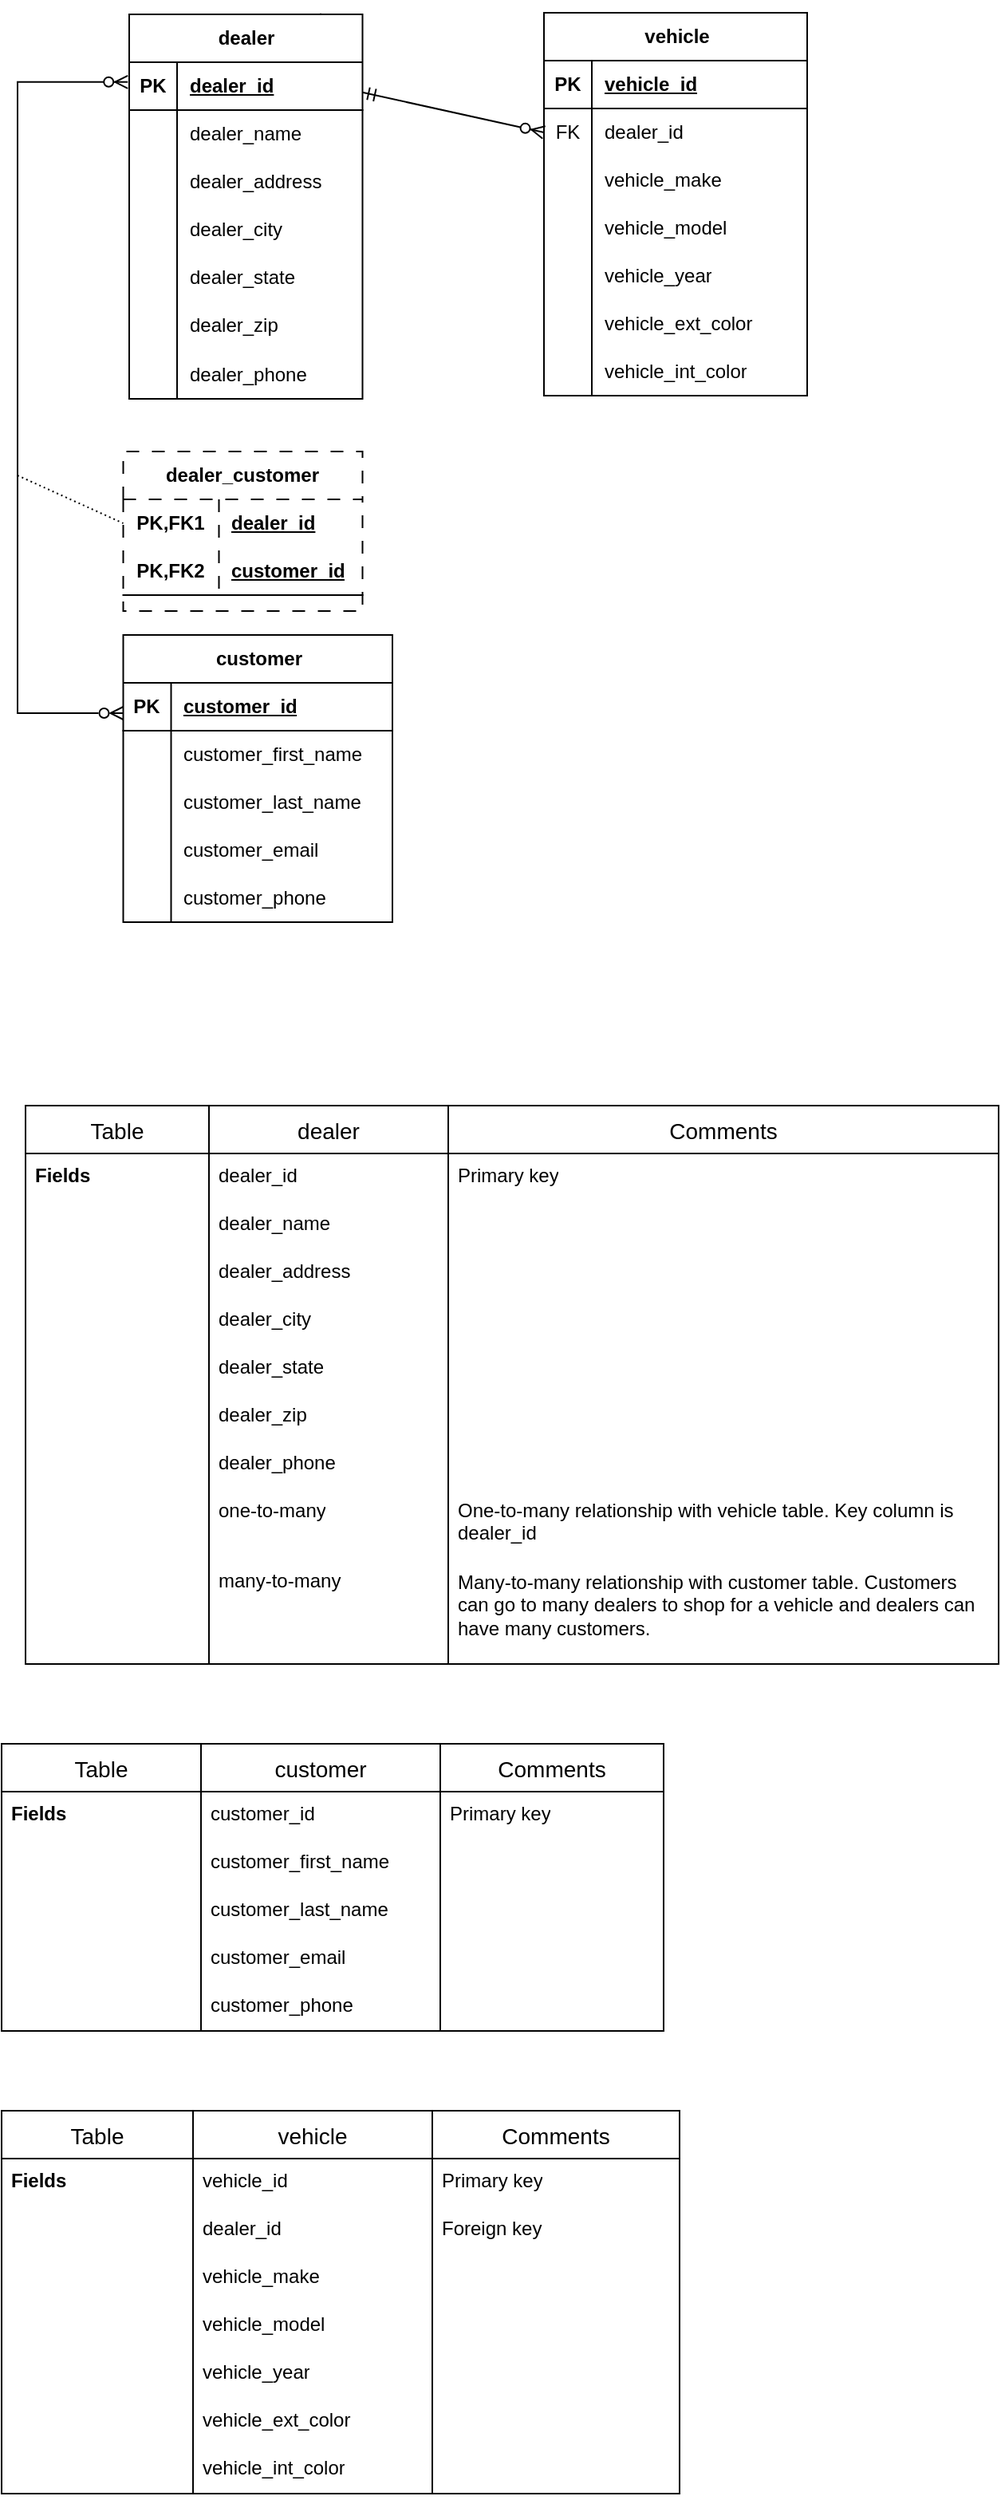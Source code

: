 <mxfile version="27.0.2">
  <diagram name="Page-1" id="Sgz3Cvs7-yU0taj-ncBx">
    <mxGraphModel dx="838" dy="532" grid="1" gridSize="5" guides="1" tooltips="1" connect="1" arrows="1" fold="1" page="1" pageScale="1" pageWidth="850" pageHeight="1100" math="0" shadow="0">
      <root>
        <mxCell id="0" />
        <mxCell id="1" parent="0" />
        <mxCell id="O2iv1esQajgIjvZ9qsPC-4" style="edgeStyle=orthogonalEdgeStyle;rounded=0;orthogonalLoop=1;jettySize=auto;html=1;exitX=0.75;exitY=0;exitDx=0;exitDy=0;" parent="1" source="a1KW9QW43is0FXHoZ_OC-1" edge="1">
          <mxGeometry relative="1" as="geometry">
            <mxPoint x="295" y="30" as="targetPoint" />
          </mxGeometry>
        </mxCell>
        <mxCell id="a1KW9QW43is0FXHoZ_OC-1" value="dealer" style="shape=table;startSize=30;container=1;collapsible=1;childLayout=tableLayout;fixedRows=1;rowLines=0;fontStyle=1;align=center;resizeLast=1;html=1;" parent="1" vertex="1">
          <mxGeometry x="175" y="31" width="146.25" height="241" as="geometry" />
        </mxCell>
        <mxCell id="a1KW9QW43is0FXHoZ_OC-2" value="" style="shape=tableRow;horizontal=0;startSize=0;swimlaneHead=0;swimlaneBody=0;fillColor=none;collapsible=0;dropTarget=0;points=[[0,0.5],[1,0.5]];portConstraint=eastwest;top=0;left=0;right=0;bottom=1;" parent="a1KW9QW43is0FXHoZ_OC-1" vertex="1">
          <mxGeometry y="30" width="146.25" height="30" as="geometry" />
        </mxCell>
        <mxCell id="a1KW9QW43is0FXHoZ_OC-3" value="PK" style="shape=partialRectangle;connectable=0;fillColor=none;top=0;left=0;bottom=0;right=0;fontStyle=1;overflow=hidden;whiteSpace=wrap;html=1;" parent="a1KW9QW43is0FXHoZ_OC-2" vertex="1">
          <mxGeometry width="30" height="30" as="geometry">
            <mxRectangle width="30" height="30" as="alternateBounds" />
          </mxGeometry>
        </mxCell>
        <mxCell id="a1KW9QW43is0FXHoZ_OC-4" value="dealer_id" style="shape=partialRectangle;connectable=0;fillColor=none;top=0;left=0;bottom=0;right=0;align=left;spacingLeft=6;fontStyle=5;overflow=hidden;whiteSpace=wrap;html=1;" parent="a1KW9QW43is0FXHoZ_OC-2" vertex="1">
          <mxGeometry x="30" width="116.25" height="30" as="geometry">
            <mxRectangle width="116.25" height="30" as="alternateBounds" />
          </mxGeometry>
        </mxCell>
        <mxCell id="a1KW9QW43is0FXHoZ_OC-5" value="" style="shape=tableRow;horizontal=0;startSize=0;swimlaneHead=0;swimlaneBody=0;fillColor=none;collapsible=0;dropTarget=0;points=[[0,0.5],[1,0.5]];portConstraint=eastwest;top=0;left=0;right=0;bottom=0;" parent="a1KW9QW43is0FXHoZ_OC-1" vertex="1">
          <mxGeometry y="60" width="146.25" height="30" as="geometry" />
        </mxCell>
        <mxCell id="a1KW9QW43is0FXHoZ_OC-6" value="" style="shape=partialRectangle;connectable=0;fillColor=none;top=0;left=0;bottom=0;right=0;editable=1;overflow=hidden;whiteSpace=wrap;html=1;" parent="a1KW9QW43is0FXHoZ_OC-5" vertex="1">
          <mxGeometry width="30" height="30" as="geometry">
            <mxRectangle width="30" height="30" as="alternateBounds" />
          </mxGeometry>
        </mxCell>
        <mxCell id="a1KW9QW43is0FXHoZ_OC-7" value="dealer_name" style="shape=partialRectangle;connectable=0;fillColor=none;top=0;left=0;bottom=0;right=0;align=left;spacingLeft=6;overflow=hidden;whiteSpace=wrap;html=1;" parent="a1KW9QW43is0FXHoZ_OC-5" vertex="1">
          <mxGeometry x="30" width="116.25" height="30" as="geometry">
            <mxRectangle width="116.25" height="30" as="alternateBounds" />
          </mxGeometry>
        </mxCell>
        <mxCell id="a1KW9QW43is0FXHoZ_OC-8" value="" style="shape=tableRow;horizontal=0;startSize=0;swimlaneHead=0;swimlaneBody=0;fillColor=none;collapsible=0;dropTarget=0;points=[[0,0.5],[1,0.5]];portConstraint=eastwest;top=0;left=0;right=0;bottom=0;" parent="a1KW9QW43is0FXHoZ_OC-1" vertex="1">
          <mxGeometry y="90" width="146.25" height="30" as="geometry" />
        </mxCell>
        <mxCell id="a1KW9QW43is0FXHoZ_OC-9" value="" style="shape=partialRectangle;connectable=0;fillColor=none;top=0;left=0;bottom=0;right=0;editable=1;overflow=hidden;whiteSpace=wrap;html=1;" parent="a1KW9QW43is0FXHoZ_OC-8" vertex="1">
          <mxGeometry width="30" height="30" as="geometry">
            <mxRectangle width="30" height="30" as="alternateBounds" />
          </mxGeometry>
        </mxCell>
        <mxCell id="a1KW9QW43is0FXHoZ_OC-10" value="dealer_address" style="shape=partialRectangle;connectable=0;fillColor=none;top=0;left=0;bottom=0;right=0;align=left;spacingLeft=6;overflow=hidden;whiteSpace=wrap;html=1;" parent="a1KW9QW43is0FXHoZ_OC-8" vertex="1">
          <mxGeometry x="30" width="116.25" height="30" as="geometry">
            <mxRectangle width="116.25" height="30" as="alternateBounds" />
          </mxGeometry>
        </mxCell>
        <mxCell id="a1KW9QW43is0FXHoZ_OC-11" value="" style="shape=tableRow;horizontal=0;startSize=0;swimlaneHead=0;swimlaneBody=0;fillColor=none;collapsible=0;dropTarget=0;points=[[0,0.5],[1,0.5]];portConstraint=eastwest;top=0;left=0;right=0;bottom=0;" parent="a1KW9QW43is0FXHoZ_OC-1" vertex="1">
          <mxGeometry y="120" width="146.25" height="30" as="geometry" />
        </mxCell>
        <mxCell id="a1KW9QW43is0FXHoZ_OC-12" value="" style="shape=partialRectangle;connectable=0;fillColor=none;top=0;left=0;bottom=0;right=0;editable=1;overflow=hidden;whiteSpace=wrap;html=1;" parent="a1KW9QW43is0FXHoZ_OC-11" vertex="1">
          <mxGeometry width="30" height="30" as="geometry">
            <mxRectangle width="30" height="30" as="alternateBounds" />
          </mxGeometry>
        </mxCell>
        <mxCell id="a1KW9QW43is0FXHoZ_OC-13" value="dealer_city" style="shape=partialRectangle;connectable=0;fillColor=none;top=0;left=0;bottom=0;right=0;align=left;spacingLeft=6;overflow=hidden;whiteSpace=wrap;html=1;" parent="a1KW9QW43is0FXHoZ_OC-11" vertex="1">
          <mxGeometry x="30" width="116.25" height="30" as="geometry">
            <mxRectangle width="116.25" height="30" as="alternateBounds" />
          </mxGeometry>
        </mxCell>
        <mxCell id="a1KW9QW43is0FXHoZ_OC-14" style="shape=tableRow;horizontal=0;startSize=0;swimlaneHead=0;swimlaneBody=0;fillColor=none;collapsible=0;dropTarget=0;points=[[0,0.5],[1,0.5]];portConstraint=eastwest;top=0;left=0;right=0;bottom=0;" parent="a1KW9QW43is0FXHoZ_OC-1" vertex="1">
          <mxGeometry y="150" width="146.25" height="30" as="geometry" />
        </mxCell>
        <mxCell id="a1KW9QW43is0FXHoZ_OC-15" style="shape=partialRectangle;connectable=0;fillColor=none;top=0;left=0;bottom=0;right=0;editable=1;overflow=hidden;whiteSpace=wrap;html=1;" parent="a1KW9QW43is0FXHoZ_OC-14" vertex="1">
          <mxGeometry width="30" height="30" as="geometry">
            <mxRectangle width="30" height="30" as="alternateBounds" />
          </mxGeometry>
        </mxCell>
        <mxCell id="a1KW9QW43is0FXHoZ_OC-16" value="dealer_state" style="shape=partialRectangle;connectable=0;fillColor=none;top=0;left=0;bottom=0;right=0;align=left;spacingLeft=6;overflow=hidden;whiteSpace=wrap;html=1;" parent="a1KW9QW43is0FXHoZ_OC-14" vertex="1">
          <mxGeometry x="30" width="116.25" height="30" as="geometry">
            <mxRectangle width="116.25" height="30" as="alternateBounds" />
          </mxGeometry>
        </mxCell>
        <mxCell id="a1KW9QW43is0FXHoZ_OC-20" style="shape=tableRow;horizontal=0;startSize=0;swimlaneHead=0;swimlaneBody=0;fillColor=none;collapsible=0;dropTarget=0;points=[[0,0.5],[1,0.5]];portConstraint=eastwest;top=0;left=0;right=0;bottom=0;" parent="a1KW9QW43is0FXHoZ_OC-1" vertex="1">
          <mxGeometry y="180" width="146.25" height="30" as="geometry" />
        </mxCell>
        <mxCell id="a1KW9QW43is0FXHoZ_OC-21" style="shape=partialRectangle;connectable=0;fillColor=none;top=0;left=0;bottom=0;right=0;editable=1;overflow=hidden;whiteSpace=wrap;html=1;" parent="a1KW9QW43is0FXHoZ_OC-20" vertex="1">
          <mxGeometry width="30" height="30" as="geometry">
            <mxRectangle width="30" height="30" as="alternateBounds" />
          </mxGeometry>
        </mxCell>
        <mxCell id="a1KW9QW43is0FXHoZ_OC-22" value="dealer_zip" style="shape=partialRectangle;connectable=0;fillColor=none;top=0;left=0;bottom=0;right=0;align=left;spacingLeft=6;overflow=hidden;whiteSpace=wrap;html=1;" parent="a1KW9QW43is0FXHoZ_OC-20" vertex="1">
          <mxGeometry x="30" width="116.25" height="30" as="geometry">
            <mxRectangle width="116.25" height="30" as="alternateBounds" />
          </mxGeometry>
        </mxCell>
        <mxCell id="a1KW9QW43is0FXHoZ_OC-17" style="shape=tableRow;horizontal=0;startSize=0;swimlaneHead=0;swimlaneBody=0;fillColor=none;collapsible=0;dropTarget=0;points=[[0,0.5],[1,0.5]];portConstraint=eastwest;top=0;left=0;right=0;bottom=0;" parent="a1KW9QW43is0FXHoZ_OC-1" vertex="1">
          <mxGeometry y="210" width="146.25" height="31" as="geometry" />
        </mxCell>
        <mxCell id="a1KW9QW43is0FXHoZ_OC-18" style="shape=partialRectangle;connectable=0;fillColor=none;top=0;left=0;bottom=0;right=0;editable=1;overflow=hidden;whiteSpace=wrap;html=1;" parent="a1KW9QW43is0FXHoZ_OC-17" vertex="1">
          <mxGeometry width="30" height="31" as="geometry">
            <mxRectangle width="30" height="31" as="alternateBounds" />
          </mxGeometry>
        </mxCell>
        <mxCell id="a1KW9QW43is0FXHoZ_OC-19" value="dealer_phone" style="shape=partialRectangle;connectable=0;fillColor=none;top=0;left=0;bottom=0;right=0;align=left;spacingLeft=6;overflow=hidden;whiteSpace=wrap;html=1;" parent="a1KW9QW43is0FXHoZ_OC-17" vertex="1">
          <mxGeometry x="30" width="116.25" height="31" as="geometry">
            <mxRectangle width="116.25" height="31" as="alternateBounds" />
          </mxGeometry>
        </mxCell>
        <mxCell id="a1KW9QW43is0FXHoZ_OC-23" value="vehicle" style="shape=table;startSize=30;container=1;collapsible=1;childLayout=tableLayout;fixedRows=1;rowLines=0;fontStyle=1;align=center;resizeLast=1;html=1;" parent="1" vertex="1">
          <mxGeometry x="435" y="30" width="165" height="240" as="geometry" />
        </mxCell>
        <mxCell id="a1KW9QW43is0FXHoZ_OC-24" value="" style="shape=tableRow;horizontal=0;startSize=0;swimlaneHead=0;swimlaneBody=0;fillColor=none;collapsible=0;dropTarget=0;points=[[0,0.5],[1,0.5]];portConstraint=eastwest;top=0;left=0;right=0;bottom=1;" parent="a1KW9QW43is0FXHoZ_OC-23" vertex="1">
          <mxGeometry y="30" width="165" height="30" as="geometry" />
        </mxCell>
        <mxCell id="a1KW9QW43is0FXHoZ_OC-25" value="PK" style="shape=partialRectangle;connectable=0;fillColor=none;top=0;left=0;bottom=0;right=0;fontStyle=1;overflow=hidden;whiteSpace=wrap;html=1;" parent="a1KW9QW43is0FXHoZ_OC-24" vertex="1">
          <mxGeometry width="30" height="30" as="geometry">
            <mxRectangle width="30" height="30" as="alternateBounds" />
          </mxGeometry>
        </mxCell>
        <mxCell id="a1KW9QW43is0FXHoZ_OC-26" value="vehicle_id" style="shape=partialRectangle;connectable=0;fillColor=none;top=0;left=0;bottom=0;right=0;align=left;spacingLeft=6;fontStyle=5;overflow=hidden;whiteSpace=wrap;html=1;" parent="a1KW9QW43is0FXHoZ_OC-24" vertex="1">
          <mxGeometry x="30" width="135" height="30" as="geometry">
            <mxRectangle width="135" height="30" as="alternateBounds" />
          </mxGeometry>
        </mxCell>
        <mxCell id="a1KW9QW43is0FXHoZ_OC-27" value="" style="shape=tableRow;horizontal=0;startSize=0;swimlaneHead=0;swimlaneBody=0;fillColor=none;collapsible=0;dropTarget=0;points=[[0,0.5],[1,0.5]];portConstraint=eastwest;top=0;left=0;right=0;bottom=0;" parent="a1KW9QW43is0FXHoZ_OC-23" vertex="1">
          <mxGeometry y="60" width="165" height="30" as="geometry" />
        </mxCell>
        <mxCell id="a1KW9QW43is0FXHoZ_OC-28" value="FK" style="shape=partialRectangle;connectable=0;fillColor=none;top=0;left=0;bottom=0;right=0;editable=1;overflow=hidden;whiteSpace=wrap;html=1;" parent="a1KW9QW43is0FXHoZ_OC-27" vertex="1">
          <mxGeometry width="30" height="30" as="geometry">
            <mxRectangle width="30" height="30" as="alternateBounds" />
          </mxGeometry>
        </mxCell>
        <mxCell id="a1KW9QW43is0FXHoZ_OC-29" value="dealer_id" style="shape=partialRectangle;connectable=0;fillColor=none;top=0;left=0;bottom=0;right=0;align=left;spacingLeft=6;overflow=hidden;whiteSpace=wrap;html=1;" parent="a1KW9QW43is0FXHoZ_OC-27" vertex="1">
          <mxGeometry x="30" width="135" height="30" as="geometry">
            <mxRectangle width="135" height="30" as="alternateBounds" />
          </mxGeometry>
        </mxCell>
        <mxCell id="a1KW9QW43is0FXHoZ_OC-30" value="" style="shape=tableRow;horizontal=0;startSize=0;swimlaneHead=0;swimlaneBody=0;fillColor=none;collapsible=0;dropTarget=0;points=[[0,0.5],[1,0.5]];portConstraint=eastwest;top=0;left=0;right=0;bottom=0;" parent="a1KW9QW43is0FXHoZ_OC-23" vertex="1">
          <mxGeometry y="90" width="165" height="30" as="geometry" />
        </mxCell>
        <mxCell id="a1KW9QW43is0FXHoZ_OC-31" value="" style="shape=partialRectangle;connectable=0;fillColor=none;top=0;left=0;bottom=0;right=0;editable=1;overflow=hidden;whiteSpace=wrap;html=1;" parent="a1KW9QW43is0FXHoZ_OC-30" vertex="1">
          <mxGeometry width="30" height="30" as="geometry">
            <mxRectangle width="30" height="30" as="alternateBounds" />
          </mxGeometry>
        </mxCell>
        <mxCell id="a1KW9QW43is0FXHoZ_OC-32" value="vehicle_make" style="shape=partialRectangle;connectable=0;fillColor=none;top=0;left=0;bottom=0;right=0;align=left;spacingLeft=6;overflow=hidden;whiteSpace=wrap;html=1;" parent="a1KW9QW43is0FXHoZ_OC-30" vertex="1">
          <mxGeometry x="30" width="135" height="30" as="geometry">
            <mxRectangle width="135" height="30" as="alternateBounds" />
          </mxGeometry>
        </mxCell>
        <mxCell id="a1KW9QW43is0FXHoZ_OC-39" style="shape=tableRow;horizontal=0;startSize=0;swimlaneHead=0;swimlaneBody=0;fillColor=none;collapsible=0;dropTarget=0;points=[[0,0.5],[1,0.5]];portConstraint=eastwest;top=0;left=0;right=0;bottom=0;" parent="a1KW9QW43is0FXHoZ_OC-23" vertex="1">
          <mxGeometry y="120" width="165" height="30" as="geometry" />
        </mxCell>
        <mxCell id="a1KW9QW43is0FXHoZ_OC-40" style="shape=partialRectangle;connectable=0;fillColor=none;top=0;left=0;bottom=0;right=0;editable=1;overflow=hidden;whiteSpace=wrap;html=1;" parent="a1KW9QW43is0FXHoZ_OC-39" vertex="1">
          <mxGeometry width="30" height="30" as="geometry">
            <mxRectangle width="30" height="30" as="alternateBounds" />
          </mxGeometry>
        </mxCell>
        <mxCell id="a1KW9QW43is0FXHoZ_OC-41" value="vehicle_model" style="shape=partialRectangle;connectable=0;fillColor=none;top=0;left=0;bottom=0;right=0;align=left;spacingLeft=6;overflow=hidden;whiteSpace=wrap;html=1;" parent="a1KW9QW43is0FXHoZ_OC-39" vertex="1">
          <mxGeometry x="30" width="135" height="30" as="geometry">
            <mxRectangle width="135" height="30" as="alternateBounds" />
          </mxGeometry>
        </mxCell>
        <mxCell id="a1KW9QW43is0FXHoZ_OC-36" style="shape=tableRow;horizontal=0;startSize=0;swimlaneHead=0;swimlaneBody=0;fillColor=none;collapsible=0;dropTarget=0;points=[[0,0.5],[1,0.5]];portConstraint=eastwest;top=0;left=0;right=0;bottom=0;" parent="a1KW9QW43is0FXHoZ_OC-23" vertex="1">
          <mxGeometry y="150" width="165" height="30" as="geometry" />
        </mxCell>
        <mxCell id="a1KW9QW43is0FXHoZ_OC-37" style="shape=partialRectangle;connectable=0;fillColor=none;top=0;left=0;bottom=0;right=0;editable=1;overflow=hidden;whiteSpace=wrap;html=1;" parent="a1KW9QW43is0FXHoZ_OC-36" vertex="1">
          <mxGeometry width="30" height="30" as="geometry">
            <mxRectangle width="30" height="30" as="alternateBounds" />
          </mxGeometry>
        </mxCell>
        <mxCell id="a1KW9QW43is0FXHoZ_OC-38" value="vehicle_year" style="shape=partialRectangle;connectable=0;fillColor=none;top=0;left=0;bottom=0;right=0;align=left;spacingLeft=6;overflow=hidden;whiteSpace=wrap;html=1;" parent="a1KW9QW43is0FXHoZ_OC-36" vertex="1">
          <mxGeometry x="30" width="135" height="30" as="geometry">
            <mxRectangle width="135" height="30" as="alternateBounds" />
          </mxGeometry>
        </mxCell>
        <mxCell id="a1KW9QW43is0FXHoZ_OC-42" style="shape=tableRow;horizontal=0;startSize=0;swimlaneHead=0;swimlaneBody=0;fillColor=none;collapsible=0;dropTarget=0;points=[[0,0.5],[1,0.5]];portConstraint=eastwest;top=0;left=0;right=0;bottom=0;" parent="a1KW9QW43is0FXHoZ_OC-23" vertex="1">
          <mxGeometry y="180" width="165" height="30" as="geometry" />
        </mxCell>
        <mxCell id="a1KW9QW43is0FXHoZ_OC-43" style="shape=partialRectangle;connectable=0;fillColor=none;top=0;left=0;bottom=0;right=0;editable=1;overflow=hidden;whiteSpace=wrap;html=1;" parent="a1KW9QW43is0FXHoZ_OC-42" vertex="1">
          <mxGeometry width="30" height="30" as="geometry">
            <mxRectangle width="30" height="30" as="alternateBounds" />
          </mxGeometry>
        </mxCell>
        <mxCell id="a1KW9QW43is0FXHoZ_OC-44" value="vehicle_ext_color" style="shape=partialRectangle;connectable=0;fillColor=none;top=0;left=0;bottom=0;right=0;align=left;spacingLeft=6;overflow=hidden;whiteSpace=wrap;html=1;" parent="a1KW9QW43is0FXHoZ_OC-42" vertex="1">
          <mxGeometry x="30" width="135" height="30" as="geometry">
            <mxRectangle width="135" height="30" as="alternateBounds" />
          </mxGeometry>
        </mxCell>
        <mxCell id="0Epe-J-JOmdPWYEjxRjc-1" style="shape=tableRow;horizontal=0;startSize=0;swimlaneHead=0;swimlaneBody=0;fillColor=none;collapsible=0;dropTarget=0;points=[[0,0.5],[1,0.5]];portConstraint=eastwest;top=0;left=0;right=0;bottom=0;" parent="a1KW9QW43is0FXHoZ_OC-23" vertex="1">
          <mxGeometry y="210" width="165" height="30" as="geometry" />
        </mxCell>
        <mxCell id="0Epe-J-JOmdPWYEjxRjc-2" style="shape=partialRectangle;connectable=0;fillColor=none;top=0;left=0;bottom=0;right=0;editable=1;overflow=hidden;whiteSpace=wrap;html=1;" parent="0Epe-J-JOmdPWYEjxRjc-1" vertex="1">
          <mxGeometry width="30" height="30" as="geometry">
            <mxRectangle width="30" height="30" as="alternateBounds" />
          </mxGeometry>
        </mxCell>
        <mxCell id="0Epe-J-JOmdPWYEjxRjc-3" value="vehicle_int_color" style="shape=partialRectangle;connectable=0;fillColor=none;top=0;left=0;bottom=0;right=0;align=left;spacingLeft=6;overflow=hidden;whiteSpace=wrap;html=1;" parent="0Epe-J-JOmdPWYEjxRjc-1" vertex="1">
          <mxGeometry x="30" width="135" height="30" as="geometry">
            <mxRectangle width="135" height="30" as="alternateBounds" />
          </mxGeometry>
        </mxCell>
        <mxCell id="a1KW9QW43is0FXHoZ_OC-62" value="customer" style="shape=table;startSize=30;container=1;collapsible=1;childLayout=tableLayout;fixedRows=1;rowLines=0;fontStyle=1;align=center;resizeLast=1;html=1;" parent="1" vertex="1">
          <mxGeometry x="171.25" y="420" width="168.75" height="180" as="geometry" />
        </mxCell>
        <mxCell id="a1KW9QW43is0FXHoZ_OC-63" value="" style="shape=tableRow;horizontal=0;startSize=0;swimlaneHead=0;swimlaneBody=0;fillColor=none;collapsible=0;dropTarget=0;points=[[0,0.5],[1,0.5]];portConstraint=eastwest;top=0;left=0;right=0;bottom=1;" parent="a1KW9QW43is0FXHoZ_OC-62" vertex="1">
          <mxGeometry y="30" width="168.75" height="30" as="geometry" />
        </mxCell>
        <mxCell id="a1KW9QW43is0FXHoZ_OC-64" value="PK" style="shape=partialRectangle;connectable=0;fillColor=none;top=0;left=0;bottom=0;right=0;fontStyle=1;overflow=hidden;whiteSpace=wrap;html=1;" parent="a1KW9QW43is0FXHoZ_OC-63" vertex="1">
          <mxGeometry width="30" height="30" as="geometry">
            <mxRectangle width="30" height="30" as="alternateBounds" />
          </mxGeometry>
        </mxCell>
        <mxCell id="a1KW9QW43is0FXHoZ_OC-65" value="customer_id" style="shape=partialRectangle;connectable=0;fillColor=none;top=0;left=0;bottom=0;right=0;align=left;spacingLeft=6;fontStyle=5;overflow=hidden;whiteSpace=wrap;html=1;" parent="a1KW9QW43is0FXHoZ_OC-63" vertex="1">
          <mxGeometry x="30" width="138.75" height="30" as="geometry">
            <mxRectangle width="138.75" height="30" as="alternateBounds" />
          </mxGeometry>
        </mxCell>
        <mxCell id="a1KW9QW43is0FXHoZ_OC-66" value="" style="shape=tableRow;horizontal=0;startSize=0;swimlaneHead=0;swimlaneBody=0;fillColor=none;collapsible=0;dropTarget=0;points=[[0,0.5],[1,0.5]];portConstraint=eastwest;top=0;left=0;right=0;bottom=0;" parent="a1KW9QW43is0FXHoZ_OC-62" vertex="1">
          <mxGeometry y="60" width="168.75" height="30" as="geometry" />
        </mxCell>
        <mxCell id="a1KW9QW43is0FXHoZ_OC-67" value="" style="shape=partialRectangle;connectable=0;fillColor=none;top=0;left=0;bottom=0;right=0;editable=1;overflow=hidden;whiteSpace=wrap;html=1;" parent="a1KW9QW43is0FXHoZ_OC-66" vertex="1">
          <mxGeometry width="30" height="30" as="geometry">
            <mxRectangle width="30" height="30" as="alternateBounds" />
          </mxGeometry>
        </mxCell>
        <mxCell id="a1KW9QW43is0FXHoZ_OC-68" value="customer_first_name" style="shape=partialRectangle;connectable=0;fillColor=none;top=0;left=0;bottom=0;right=0;align=left;spacingLeft=6;overflow=hidden;whiteSpace=wrap;html=1;" parent="a1KW9QW43is0FXHoZ_OC-66" vertex="1">
          <mxGeometry x="30" width="138.75" height="30" as="geometry">
            <mxRectangle width="138.75" height="30" as="alternateBounds" />
          </mxGeometry>
        </mxCell>
        <mxCell id="a1KW9QW43is0FXHoZ_OC-69" value="" style="shape=tableRow;horizontal=0;startSize=0;swimlaneHead=0;swimlaneBody=0;fillColor=none;collapsible=0;dropTarget=0;points=[[0,0.5],[1,0.5]];portConstraint=eastwest;top=0;left=0;right=0;bottom=0;" parent="a1KW9QW43is0FXHoZ_OC-62" vertex="1">
          <mxGeometry y="90" width="168.75" height="30" as="geometry" />
        </mxCell>
        <mxCell id="a1KW9QW43is0FXHoZ_OC-70" value="" style="shape=partialRectangle;connectable=0;fillColor=none;top=0;left=0;bottom=0;right=0;editable=1;overflow=hidden;whiteSpace=wrap;html=1;" parent="a1KW9QW43is0FXHoZ_OC-69" vertex="1">
          <mxGeometry width="30" height="30" as="geometry">
            <mxRectangle width="30" height="30" as="alternateBounds" />
          </mxGeometry>
        </mxCell>
        <mxCell id="a1KW9QW43is0FXHoZ_OC-71" value="customer_last_name" style="shape=partialRectangle;connectable=0;fillColor=none;top=0;left=0;bottom=0;right=0;align=left;spacingLeft=6;overflow=hidden;whiteSpace=wrap;html=1;" parent="a1KW9QW43is0FXHoZ_OC-69" vertex="1">
          <mxGeometry x="30" width="138.75" height="30" as="geometry">
            <mxRectangle width="138.75" height="30" as="alternateBounds" />
          </mxGeometry>
        </mxCell>
        <mxCell id="a1KW9QW43is0FXHoZ_OC-72" value="" style="shape=tableRow;horizontal=0;startSize=0;swimlaneHead=0;swimlaneBody=0;fillColor=none;collapsible=0;dropTarget=0;points=[[0,0.5],[1,0.5]];portConstraint=eastwest;top=0;left=0;right=0;bottom=0;" parent="a1KW9QW43is0FXHoZ_OC-62" vertex="1">
          <mxGeometry y="120" width="168.75" height="30" as="geometry" />
        </mxCell>
        <mxCell id="a1KW9QW43is0FXHoZ_OC-73" value="" style="shape=partialRectangle;connectable=0;fillColor=none;top=0;left=0;bottom=0;right=0;editable=1;overflow=hidden;whiteSpace=wrap;html=1;" parent="a1KW9QW43is0FXHoZ_OC-72" vertex="1">
          <mxGeometry width="30" height="30" as="geometry">
            <mxRectangle width="30" height="30" as="alternateBounds" />
          </mxGeometry>
        </mxCell>
        <mxCell id="a1KW9QW43is0FXHoZ_OC-74" value="customer_email" style="shape=partialRectangle;connectable=0;fillColor=none;top=0;left=0;bottom=0;right=0;align=left;spacingLeft=6;overflow=hidden;whiteSpace=wrap;html=1;" parent="a1KW9QW43is0FXHoZ_OC-72" vertex="1">
          <mxGeometry x="30" width="138.75" height="30" as="geometry">
            <mxRectangle width="138.75" height="30" as="alternateBounds" />
          </mxGeometry>
        </mxCell>
        <mxCell id="0Epe-J-JOmdPWYEjxRjc-4" style="shape=tableRow;horizontal=0;startSize=0;swimlaneHead=0;swimlaneBody=0;fillColor=none;collapsible=0;dropTarget=0;points=[[0,0.5],[1,0.5]];portConstraint=eastwest;top=0;left=0;right=0;bottom=0;" parent="a1KW9QW43is0FXHoZ_OC-62" vertex="1">
          <mxGeometry y="150" width="168.75" height="30" as="geometry" />
        </mxCell>
        <mxCell id="0Epe-J-JOmdPWYEjxRjc-5" style="shape=partialRectangle;connectable=0;fillColor=none;top=0;left=0;bottom=0;right=0;editable=1;overflow=hidden;whiteSpace=wrap;html=1;" parent="0Epe-J-JOmdPWYEjxRjc-4" vertex="1">
          <mxGeometry width="30" height="30" as="geometry">
            <mxRectangle width="30" height="30" as="alternateBounds" />
          </mxGeometry>
        </mxCell>
        <mxCell id="0Epe-J-JOmdPWYEjxRjc-6" value="customer_phone" style="shape=partialRectangle;connectable=0;fillColor=none;top=0;left=0;bottom=0;right=0;align=left;spacingLeft=6;overflow=hidden;whiteSpace=wrap;html=1;" parent="0Epe-J-JOmdPWYEjxRjc-4" vertex="1">
          <mxGeometry x="30" width="138.75" height="30" as="geometry">
            <mxRectangle width="138.75" height="30" as="alternateBounds" />
          </mxGeometry>
        </mxCell>
        <mxCell id="a1KW9QW43is0FXHoZ_OC-117" value="dealer_customer" style="shape=table;startSize=30;container=1;collapsible=1;childLayout=tableLayout;fixedRows=1;rowLines=0;fontStyle=1;align=center;resizeLast=1;html=1;whiteSpace=wrap;dashed=1;dashPattern=8 8;" parent="1" vertex="1">
          <mxGeometry x="171.25" y="305" width="150" height="100" as="geometry" />
        </mxCell>
        <mxCell id="a1KW9QW43is0FXHoZ_OC-118" value="" style="shape=tableRow;horizontal=0;startSize=0;swimlaneHead=0;swimlaneBody=0;fillColor=none;collapsible=0;dropTarget=0;points=[[0,0.5],[1,0.5]];portConstraint=eastwest;top=0;left=0;right=0;bottom=0;html=1;" parent="a1KW9QW43is0FXHoZ_OC-117" vertex="1">
          <mxGeometry y="30" width="150" height="30" as="geometry" />
        </mxCell>
        <mxCell id="a1KW9QW43is0FXHoZ_OC-119" value="PK,FK1" style="shape=partialRectangle;connectable=0;fillColor=none;top=0;left=0;bottom=0;right=0;fontStyle=1;overflow=hidden;html=1;whiteSpace=wrap;" parent="a1KW9QW43is0FXHoZ_OC-118" vertex="1">
          <mxGeometry width="60" height="30" as="geometry">
            <mxRectangle width="60" height="30" as="alternateBounds" />
          </mxGeometry>
        </mxCell>
        <mxCell id="a1KW9QW43is0FXHoZ_OC-120" value="dealer_id" style="shape=partialRectangle;connectable=0;fillColor=none;top=0;left=0;bottom=0;right=0;align=left;spacingLeft=6;fontStyle=5;overflow=hidden;html=1;whiteSpace=wrap;" parent="a1KW9QW43is0FXHoZ_OC-118" vertex="1">
          <mxGeometry x="60" width="90" height="30" as="geometry">
            <mxRectangle width="90" height="30" as="alternateBounds" />
          </mxGeometry>
        </mxCell>
        <mxCell id="a1KW9QW43is0FXHoZ_OC-121" value="" style="shape=tableRow;horizontal=0;startSize=0;swimlaneHead=0;swimlaneBody=0;fillColor=none;collapsible=0;dropTarget=0;points=[[0,0.5],[1,0.5]];portConstraint=eastwest;top=0;left=0;right=0;bottom=1;html=1;" parent="a1KW9QW43is0FXHoZ_OC-117" vertex="1">
          <mxGeometry y="60" width="150" height="30" as="geometry" />
        </mxCell>
        <mxCell id="a1KW9QW43is0FXHoZ_OC-122" value="PK,FK2" style="shape=partialRectangle;connectable=0;fillColor=none;top=0;left=0;bottom=0;right=0;fontStyle=1;overflow=hidden;html=1;whiteSpace=wrap;" parent="a1KW9QW43is0FXHoZ_OC-121" vertex="1">
          <mxGeometry width="60" height="30" as="geometry">
            <mxRectangle width="60" height="30" as="alternateBounds" />
          </mxGeometry>
        </mxCell>
        <mxCell id="a1KW9QW43is0FXHoZ_OC-123" value="customer_id" style="shape=partialRectangle;connectable=0;fillColor=none;top=0;left=0;bottom=0;right=0;align=left;spacingLeft=6;fontStyle=5;overflow=hidden;html=1;whiteSpace=wrap;" parent="a1KW9QW43is0FXHoZ_OC-121" vertex="1">
          <mxGeometry x="60" width="90" height="30" as="geometry">
            <mxRectangle width="90" height="30" as="alternateBounds" />
          </mxGeometry>
        </mxCell>
        <mxCell id="a1KW9QW43is0FXHoZ_OC-137" value="" style="fontSize=12;html=1;endArrow=ERzeroToMany;endFill=1;rounded=0;entryX=-0.006;entryY=0.18;entryDx=0;entryDy=0;startArrow=ERzeroToMany;startFill=0;entryPerimeter=0;exitX=0;exitY=0.5;exitDx=0;exitDy=0;edgeStyle=orthogonalEdgeStyle;" parent="1" edge="1">
          <mxGeometry width="100" height="100" relative="1" as="geometry">
            <mxPoint x="171.25" y="469" as="sourcePoint" />
            <mxPoint x="174.122" y="73.4" as="targetPoint" />
            <Array as="points">
              <mxPoint x="105" y="469" />
              <mxPoint x="105" y="73" />
            </Array>
          </mxGeometry>
        </mxCell>
        <mxCell id="a1KW9QW43is0FXHoZ_OC-138" value="" style="endArrow=none;html=1;rounded=0;dashed=1;dashPattern=1 2;curved=1;entryX=0;entryY=0.5;entryDx=0;entryDy=0;" parent="1" target="a1KW9QW43is0FXHoZ_OC-118" edge="1">
          <mxGeometry relative="1" as="geometry">
            <mxPoint x="105" y="320" as="sourcePoint" />
            <mxPoint x="185" y="350" as="targetPoint" />
          </mxGeometry>
        </mxCell>
        <mxCell id="a1KW9QW43is0FXHoZ_OC-139" value="" style="resizable=0;html=1;whiteSpace=wrap;align=right;verticalAlign=bottom;" parent="a1KW9QW43is0FXHoZ_OC-138" connectable="0" vertex="1">
          <mxGeometry x="1" relative="1" as="geometry" />
        </mxCell>
        <mxCell id="a1KW9QW43is0FXHoZ_OC-140" value="" style="fontSize=12;html=1;endArrow=ERzeroToMany;endFill=1;rounded=0;startArrow=ERmandOne;startFill=0;exitX=0.999;exitY=0.229;exitDx=0;exitDy=0;entryX=0;entryY=0.5;entryDx=0;entryDy=0;exitPerimeter=0;" parent="1" target="a1KW9QW43is0FXHoZ_OC-27" edge="1">
          <mxGeometry width="100" height="100" relative="1" as="geometry">
            <mxPoint x="321.104" y="79.87" as="sourcePoint" />
            <mxPoint x="435" y="84" as="targetPoint" />
            <Array as="points" />
          </mxGeometry>
        </mxCell>
        <mxCell id="0Epe-J-JOmdPWYEjxRjc-172" value="Table" style="swimlane;fontStyle=0;childLayout=stackLayout;horizontal=1;startSize=30;horizontalStack=0;resizeParent=1;resizeParentMax=0;resizeLast=0;collapsible=1;marginBottom=0;align=center;fontSize=14;" parent="1" vertex="1">
          <mxGeometry x="110" y="715" width="115" height="350" as="geometry" />
        </mxCell>
        <mxCell id="0Epe-J-JOmdPWYEjxRjc-173" value="&lt;b&gt;Fields&lt;/b&gt;" style="text;strokeColor=none;fillColor=none;spacingLeft=4;spacingRight=4;overflow=hidden;rotatable=0;points=[[0,0.5],[1,0.5]];portConstraint=eastwest;fontSize=12;whiteSpace=wrap;html=1;" parent="0Epe-J-JOmdPWYEjxRjc-172" vertex="1">
          <mxGeometry y="30" width="115" height="320" as="geometry" />
        </mxCell>
        <mxCell id="0Epe-J-JOmdPWYEjxRjc-179" value="dealer" style="swimlane;fontStyle=0;childLayout=stackLayout;horizontal=1;startSize=30;horizontalStack=0;resizeParent=1;resizeParentMax=0;resizeLast=0;collapsible=1;marginBottom=0;align=center;fontSize=14;" parent="1" vertex="1">
          <mxGeometry x="225" y="715" width="150" height="350" as="geometry" />
        </mxCell>
        <mxCell id="0Epe-J-JOmdPWYEjxRjc-180" value="dealer_id" style="text;strokeColor=none;fillColor=none;spacingLeft=4;spacingRight=4;overflow=hidden;rotatable=0;points=[[0,0.5],[1,0.5]];portConstraint=eastwest;fontSize=12;whiteSpace=wrap;html=1;" parent="0Epe-J-JOmdPWYEjxRjc-179" vertex="1">
          <mxGeometry y="30" width="150" height="30" as="geometry" />
        </mxCell>
        <mxCell id="0Epe-J-JOmdPWYEjxRjc-181" value="dealer_name" style="text;strokeColor=none;fillColor=none;spacingLeft=4;spacingRight=4;overflow=hidden;rotatable=0;points=[[0,0.5],[1,0.5]];portConstraint=eastwest;fontSize=12;whiteSpace=wrap;html=1;" parent="0Epe-J-JOmdPWYEjxRjc-179" vertex="1">
          <mxGeometry y="60" width="150" height="30" as="geometry" />
        </mxCell>
        <mxCell id="0Epe-J-JOmdPWYEjxRjc-182" value="dealer_address" style="text;strokeColor=none;fillColor=none;spacingLeft=4;spacingRight=4;overflow=hidden;rotatable=0;points=[[0,0.5],[1,0.5]];portConstraint=eastwest;fontSize=12;whiteSpace=wrap;html=1;" parent="0Epe-J-JOmdPWYEjxRjc-179" vertex="1">
          <mxGeometry y="90" width="150" height="30" as="geometry" />
        </mxCell>
        <mxCell id="0Epe-J-JOmdPWYEjxRjc-190" value="dealer_city" style="text;strokeColor=none;fillColor=none;spacingLeft=4;spacingRight=4;overflow=hidden;rotatable=0;points=[[0,0.5],[1,0.5]];portConstraint=eastwest;fontSize=12;whiteSpace=wrap;html=1;" parent="0Epe-J-JOmdPWYEjxRjc-179" vertex="1">
          <mxGeometry y="120" width="150" height="30" as="geometry" />
        </mxCell>
        <mxCell id="0Epe-J-JOmdPWYEjxRjc-192" value="dealer_state" style="text;strokeColor=none;fillColor=none;spacingLeft=4;spacingRight=4;overflow=hidden;rotatable=0;points=[[0,0.5],[1,0.5]];portConstraint=eastwest;fontSize=12;whiteSpace=wrap;html=1;" parent="0Epe-J-JOmdPWYEjxRjc-179" vertex="1">
          <mxGeometry y="150" width="150" height="30" as="geometry" />
        </mxCell>
        <mxCell id="0Epe-J-JOmdPWYEjxRjc-193" value="dealer_zip" style="text;strokeColor=none;fillColor=none;spacingLeft=4;spacingRight=4;overflow=hidden;rotatable=0;points=[[0,0.5],[1,0.5]];portConstraint=eastwest;fontSize=12;whiteSpace=wrap;html=1;" parent="0Epe-J-JOmdPWYEjxRjc-179" vertex="1">
          <mxGeometry y="180" width="150" height="30" as="geometry" />
        </mxCell>
        <mxCell id="0Epe-J-JOmdPWYEjxRjc-200" value="dealer_phone" style="text;strokeColor=none;fillColor=none;spacingLeft=4;spacingRight=4;overflow=hidden;rotatable=0;points=[[0,0.5],[1,0.5]];portConstraint=eastwest;fontSize=12;whiteSpace=wrap;html=1;" parent="0Epe-J-JOmdPWYEjxRjc-179" vertex="1">
          <mxGeometry y="210" width="150" height="30" as="geometry" />
        </mxCell>
        <mxCell id="0Epe-J-JOmdPWYEjxRjc-202" value="one-to-many" style="text;strokeColor=none;fillColor=none;spacingLeft=4;spacingRight=4;overflow=hidden;rotatable=0;points=[[0,0.5],[1,0.5]];portConstraint=eastwest;fontSize=12;whiteSpace=wrap;html=1;" parent="0Epe-J-JOmdPWYEjxRjc-179" vertex="1">
          <mxGeometry y="240" width="150" height="30" as="geometry" />
        </mxCell>
        <mxCell id="0Epe-J-JOmdPWYEjxRjc-201" value="&lt;div&gt;&lt;br&gt;&lt;/div&gt;&lt;div&gt;&lt;span style=&quot;background-color: transparent; color: light-dark(rgb(0, 0, 0), rgb(255, 255, 255));&quot;&gt;many-to-many&lt;/span&gt;&lt;/div&gt;" style="text;strokeColor=none;fillColor=none;spacingLeft=4;spacingRight=4;overflow=hidden;rotatable=0;points=[[0,0.5],[1,0.5]];portConstraint=eastwest;fontSize=12;whiteSpace=wrap;html=1;" parent="0Epe-J-JOmdPWYEjxRjc-179" vertex="1">
          <mxGeometry y="270" width="150" height="80" as="geometry" />
        </mxCell>
        <mxCell id="0Epe-J-JOmdPWYEjxRjc-183" value="Comments" style="swimlane;fontStyle=0;childLayout=stackLayout;horizontal=1;startSize=30;horizontalStack=0;resizeParent=1;resizeParentMax=0;resizeLast=0;collapsible=1;marginBottom=0;align=center;fontSize=14;" parent="1" vertex="1">
          <mxGeometry x="375" y="715" width="345" height="350" as="geometry" />
        </mxCell>
        <mxCell id="0Epe-J-JOmdPWYEjxRjc-184" value="Primary key" style="text;strokeColor=none;fillColor=none;spacingLeft=4;spacingRight=4;overflow=hidden;rotatable=0;points=[[0,0.5],[1,0.5]];portConstraint=eastwest;fontSize=12;whiteSpace=wrap;html=1;" parent="0Epe-J-JOmdPWYEjxRjc-183" vertex="1">
          <mxGeometry y="30" width="345" height="30" as="geometry" />
        </mxCell>
        <mxCell id="0Epe-J-JOmdPWYEjxRjc-194" style="text;strokeColor=none;fillColor=none;spacingLeft=4;spacingRight=4;overflow=hidden;rotatable=0;points=[[0,0.5],[1,0.5]];portConstraint=eastwest;fontSize=12;whiteSpace=wrap;html=1;" parent="0Epe-J-JOmdPWYEjxRjc-183" vertex="1">
          <mxGeometry y="60" width="345" height="30" as="geometry" />
        </mxCell>
        <mxCell id="0Epe-J-JOmdPWYEjxRjc-195" style="text;strokeColor=none;fillColor=none;spacingLeft=4;spacingRight=4;overflow=hidden;rotatable=0;points=[[0,0.5],[1,0.5]];portConstraint=eastwest;fontSize=12;whiteSpace=wrap;html=1;" parent="0Epe-J-JOmdPWYEjxRjc-183" vertex="1">
          <mxGeometry y="90" width="345" height="30" as="geometry" />
        </mxCell>
        <mxCell id="0Epe-J-JOmdPWYEjxRjc-196" style="text;strokeColor=none;fillColor=none;spacingLeft=4;spacingRight=4;overflow=hidden;rotatable=0;points=[[0,0.5],[1,0.5]];portConstraint=eastwest;fontSize=12;whiteSpace=wrap;html=1;" parent="0Epe-J-JOmdPWYEjxRjc-183" vertex="1">
          <mxGeometry y="120" width="345" height="30" as="geometry" />
        </mxCell>
        <mxCell id="0Epe-J-JOmdPWYEjxRjc-197" style="text;strokeColor=none;fillColor=none;spacingLeft=4;spacingRight=4;overflow=hidden;rotatable=0;points=[[0,0.5],[1,0.5]];portConstraint=eastwest;fontSize=12;whiteSpace=wrap;html=1;" parent="0Epe-J-JOmdPWYEjxRjc-183" vertex="1">
          <mxGeometry y="150" width="345" height="30" as="geometry" />
        </mxCell>
        <mxCell id="0Epe-J-JOmdPWYEjxRjc-198" style="text;strokeColor=none;fillColor=none;spacingLeft=4;spacingRight=4;overflow=hidden;rotatable=0;points=[[0,0.5],[1,0.5]];portConstraint=eastwest;fontSize=12;whiteSpace=wrap;html=1;" parent="0Epe-J-JOmdPWYEjxRjc-183" vertex="1">
          <mxGeometry y="180" width="345" height="30" as="geometry" />
        </mxCell>
        <mxCell id="0Epe-J-JOmdPWYEjxRjc-199" style="text;strokeColor=none;fillColor=none;spacingLeft=4;spacingRight=4;overflow=hidden;rotatable=0;points=[[0,0.5],[1,0.5]];portConstraint=eastwest;fontSize=12;whiteSpace=wrap;html=1;" parent="0Epe-J-JOmdPWYEjxRjc-183" vertex="1">
          <mxGeometry y="210" width="345" height="30" as="geometry" />
        </mxCell>
        <mxCell id="0Epe-J-JOmdPWYEjxRjc-204" value="One-to-many relationship with vehicle table. Key column is dealer_id" style="text;strokeColor=none;fillColor=none;spacingLeft=4;spacingRight=4;overflow=hidden;rotatable=0;points=[[0,0.5],[1,0.5]];portConstraint=eastwest;fontSize=12;whiteSpace=wrap;html=1;" parent="0Epe-J-JOmdPWYEjxRjc-183" vertex="1">
          <mxGeometry y="240" width="345" height="45" as="geometry" />
        </mxCell>
        <mxCell id="0Epe-J-JOmdPWYEjxRjc-203" value="Many-to-many relationship with customer table. Customers can go to many dealers to shop for a vehicle and dealers can have many customers." style="text;strokeColor=none;fillColor=none;spacingLeft=4;spacingRight=4;overflow=hidden;rotatable=0;points=[[0,0.5],[1,0.5]];portConstraint=eastwest;fontSize=12;whiteSpace=wrap;html=1;" parent="0Epe-J-JOmdPWYEjxRjc-183" vertex="1">
          <mxGeometry y="285" width="345" height="65" as="geometry" />
        </mxCell>
        <mxCell id="0Epe-J-JOmdPWYEjxRjc-205" value="Table" style="swimlane;fontStyle=0;childLayout=stackLayout;horizontal=1;startSize=30;horizontalStack=0;resizeParent=1;resizeParentMax=0;resizeLast=0;collapsible=1;marginBottom=0;align=center;fontSize=14;" parent="1" vertex="1">
          <mxGeometry x="95" y="1115" width="125" height="180" as="geometry" />
        </mxCell>
        <mxCell id="0Epe-J-JOmdPWYEjxRjc-206" value="&lt;b&gt;Fields&lt;/b&gt;" style="text;strokeColor=none;fillColor=none;spacingLeft=4;spacingRight=4;overflow=hidden;rotatable=0;points=[[0,0.5],[1,0.5]];portConstraint=eastwest;fontSize=12;whiteSpace=wrap;html=1;" parent="0Epe-J-JOmdPWYEjxRjc-205" vertex="1">
          <mxGeometry y="30" width="125" height="150" as="geometry" />
        </mxCell>
        <mxCell id="0Epe-J-JOmdPWYEjxRjc-207" value="customer" style="swimlane;fontStyle=0;childLayout=stackLayout;horizontal=1;startSize=30;horizontalStack=0;resizeParent=1;resizeParentMax=0;resizeLast=0;collapsible=1;marginBottom=0;align=center;fontSize=14;" parent="1" vertex="1">
          <mxGeometry x="220" y="1115" width="150" height="180" as="geometry" />
        </mxCell>
        <mxCell id="0Epe-J-JOmdPWYEjxRjc-208" value="customer_id" style="text;strokeColor=none;fillColor=none;spacingLeft=4;spacingRight=4;overflow=hidden;rotatable=0;points=[[0,0.5],[1,0.5]];portConstraint=eastwest;fontSize=12;whiteSpace=wrap;html=1;" parent="0Epe-J-JOmdPWYEjxRjc-207" vertex="1">
          <mxGeometry y="30" width="150" height="30" as="geometry" />
        </mxCell>
        <mxCell id="0Epe-J-JOmdPWYEjxRjc-209" value="customer_first_name" style="text;strokeColor=none;fillColor=none;spacingLeft=4;spacingRight=4;overflow=hidden;rotatable=0;points=[[0,0.5],[1,0.5]];portConstraint=eastwest;fontSize=12;whiteSpace=wrap;html=1;" parent="0Epe-J-JOmdPWYEjxRjc-207" vertex="1">
          <mxGeometry y="60" width="150" height="30" as="geometry" />
        </mxCell>
        <mxCell id="0Epe-J-JOmdPWYEjxRjc-210" value="customer_last_name" style="text;strokeColor=none;fillColor=none;spacingLeft=4;spacingRight=4;overflow=hidden;rotatable=0;points=[[0,0.5],[1,0.5]];portConstraint=eastwest;fontSize=12;whiteSpace=wrap;html=1;" parent="0Epe-J-JOmdPWYEjxRjc-207" vertex="1">
          <mxGeometry y="90" width="150" height="30" as="geometry" />
        </mxCell>
        <mxCell id="0Epe-J-JOmdPWYEjxRjc-211" value="customer_email" style="text;strokeColor=none;fillColor=none;spacingLeft=4;spacingRight=4;overflow=hidden;rotatable=0;points=[[0,0.5],[1,0.5]];portConstraint=eastwest;fontSize=12;whiteSpace=wrap;html=1;" parent="0Epe-J-JOmdPWYEjxRjc-207" vertex="1">
          <mxGeometry y="120" width="150" height="30" as="geometry" />
        </mxCell>
        <mxCell id="0Epe-J-JOmdPWYEjxRjc-212" value="customer_phone" style="text;strokeColor=none;fillColor=none;spacingLeft=4;spacingRight=4;overflow=hidden;rotatable=0;points=[[0,0.5],[1,0.5]];portConstraint=eastwest;fontSize=12;whiteSpace=wrap;html=1;" parent="0Epe-J-JOmdPWYEjxRjc-207" vertex="1">
          <mxGeometry y="150" width="150" height="30" as="geometry" />
        </mxCell>
        <mxCell id="0Epe-J-JOmdPWYEjxRjc-217" value="Comments" style="swimlane;fontStyle=0;childLayout=stackLayout;horizontal=1;startSize=30;horizontalStack=0;resizeParent=1;resizeParentMax=0;resizeLast=0;collapsible=1;marginBottom=0;align=center;fontSize=14;" parent="1" vertex="1">
          <mxGeometry x="370" y="1115" width="140" height="180" as="geometry" />
        </mxCell>
        <mxCell id="0Epe-J-JOmdPWYEjxRjc-218" value="Primary key" style="text;strokeColor=none;fillColor=none;spacingLeft=4;spacingRight=4;overflow=hidden;rotatable=0;points=[[0,0.5],[1,0.5]];portConstraint=eastwest;fontSize=12;whiteSpace=wrap;html=1;" parent="0Epe-J-JOmdPWYEjxRjc-217" vertex="1">
          <mxGeometry y="30" width="140" height="30" as="geometry" />
        </mxCell>
        <mxCell id="0Epe-J-JOmdPWYEjxRjc-219" style="text;strokeColor=none;fillColor=none;spacingLeft=4;spacingRight=4;overflow=hidden;rotatable=0;points=[[0,0.5],[1,0.5]];portConstraint=eastwest;fontSize=12;whiteSpace=wrap;html=1;" parent="0Epe-J-JOmdPWYEjxRjc-217" vertex="1">
          <mxGeometry y="60" width="140" height="30" as="geometry" />
        </mxCell>
        <mxCell id="0Epe-J-JOmdPWYEjxRjc-220" style="text;strokeColor=none;fillColor=none;spacingLeft=4;spacingRight=4;overflow=hidden;rotatable=0;points=[[0,0.5],[1,0.5]];portConstraint=eastwest;fontSize=12;whiteSpace=wrap;html=1;" parent="0Epe-J-JOmdPWYEjxRjc-217" vertex="1">
          <mxGeometry y="90" width="140" height="30" as="geometry" />
        </mxCell>
        <mxCell id="0Epe-J-JOmdPWYEjxRjc-221" style="text;strokeColor=none;fillColor=none;spacingLeft=4;spacingRight=4;overflow=hidden;rotatable=0;points=[[0,0.5],[1,0.5]];portConstraint=eastwest;fontSize=12;whiteSpace=wrap;html=1;" parent="0Epe-J-JOmdPWYEjxRjc-217" vertex="1">
          <mxGeometry y="120" width="140" height="30" as="geometry" />
        </mxCell>
        <mxCell id="0Epe-J-JOmdPWYEjxRjc-222" style="text;strokeColor=none;fillColor=none;spacingLeft=4;spacingRight=4;overflow=hidden;rotatable=0;points=[[0,0.5],[1,0.5]];portConstraint=eastwest;fontSize=12;whiteSpace=wrap;html=1;" parent="0Epe-J-JOmdPWYEjxRjc-217" vertex="1">
          <mxGeometry y="150" width="140" height="30" as="geometry" />
        </mxCell>
        <mxCell id="0Epe-J-JOmdPWYEjxRjc-227" value="Table" style="swimlane;fontStyle=0;childLayout=stackLayout;horizontal=1;startSize=30;horizontalStack=0;resizeParent=1;resizeParentMax=0;resizeLast=0;collapsible=1;marginBottom=0;align=center;fontSize=14;" parent="1" vertex="1">
          <mxGeometry x="95" y="1345" width="120" height="240" as="geometry" />
        </mxCell>
        <mxCell id="0Epe-J-JOmdPWYEjxRjc-228" value="&lt;b&gt;Fields&lt;/b&gt;" style="text;strokeColor=none;fillColor=none;spacingLeft=4;spacingRight=4;overflow=hidden;rotatable=0;points=[[0,0.5],[1,0.5]];portConstraint=eastwest;fontSize=12;whiteSpace=wrap;html=1;" parent="0Epe-J-JOmdPWYEjxRjc-227" vertex="1">
          <mxGeometry y="30" width="120" height="210" as="geometry" />
        </mxCell>
        <mxCell id="0Epe-J-JOmdPWYEjxRjc-229" value="vehicle" style="swimlane;fontStyle=0;childLayout=stackLayout;horizontal=1;startSize=30;horizontalStack=0;resizeParent=1;resizeParentMax=0;resizeLast=0;collapsible=1;marginBottom=0;align=center;fontSize=14;" parent="1" vertex="1">
          <mxGeometry x="215" y="1345" width="150" height="240" as="geometry" />
        </mxCell>
        <mxCell id="0Epe-J-JOmdPWYEjxRjc-230" value="vehicle_id" style="text;strokeColor=none;fillColor=none;spacingLeft=4;spacingRight=4;overflow=hidden;rotatable=0;points=[[0,0.5],[1,0.5]];portConstraint=eastwest;fontSize=12;whiteSpace=wrap;html=1;" parent="0Epe-J-JOmdPWYEjxRjc-229" vertex="1">
          <mxGeometry y="30" width="150" height="30" as="geometry" />
        </mxCell>
        <mxCell id="0Epe-J-JOmdPWYEjxRjc-231" value="dealer_id" style="text;strokeColor=none;fillColor=none;spacingLeft=4;spacingRight=4;overflow=hidden;rotatable=0;points=[[0,0.5],[1,0.5]];portConstraint=eastwest;fontSize=12;whiteSpace=wrap;html=1;" parent="0Epe-J-JOmdPWYEjxRjc-229" vertex="1">
          <mxGeometry y="60" width="150" height="30" as="geometry" />
        </mxCell>
        <mxCell id="0Epe-J-JOmdPWYEjxRjc-232" value="vehicle_make" style="text;strokeColor=none;fillColor=none;spacingLeft=4;spacingRight=4;overflow=hidden;rotatable=0;points=[[0,0.5],[1,0.5]];portConstraint=eastwest;fontSize=12;whiteSpace=wrap;html=1;" parent="0Epe-J-JOmdPWYEjxRjc-229" vertex="1">
          <mxGeometry y="90" width="150" height="30" as="geometry" />
        </mxCell>
        <mxCell id="0Epe-J-JOmdPWYEjxRjc-233" value="vehicle_model" style="text;strokeColor=none;fillColor=none;spacingLeft=4;spacingRight=4;overflow=hidden;rotatable=0;points=[[0,0.5],[1,0.5]];portConstraint=eastwest;fontSize=12;whiteSpace=wrap;html=1;" parent="0Epe-J-JOmdPWYEjxRjc-229" vertex="1">
          <mxGeometry y="120" width="150" height="30" as="geometry" />
        </mxCell>
        <mxCell id="0Epe-J-JOmdPWYEjxRjc-234" value="vehicle_year" style="text;strokeColor=none;fillColor=none;spacingLeft=4;spacingRight=4;overflow=hidden;rotatable=0;points=[[0,0.5],[1,0.5]];portConstraint=eastwest;fontSize=12;whiteSpace=wrap;html=1;" parent="0Epe-J-JOmdPWYEjxRjc-229" vertex="1">
          <mxGeometry y="150" width="150" height="30" as="geometry" />
        </mxCell>
        <mxCell id="0Epe-J-JOmdPWYEjxRjc-235" value="vehicle_ext_color" style="text;strokeColor=none;fillColor=none;spacingLeft=4;spacingRight=4;overflow=hidden;rotatable=0;points=[[0,0.5],[1,0.5]];portConstraint=eastwest;fontSize=12;whiteSpace=wrap;html=1;" parent="0Epe-J-JOmdPWYEjxRjc-229" vertex="1">
          <mxGeometry y="180" width="150" height="30" as="geometry" />
        </mxCell>
        <mxCell id="0Epe-J-JOmdPWYEjxRjc-236" value="vehicle_int_color" style="text;strokeColor=none;fillColor=none;spacingLeft=4;spacingRight=4;overflow=hidden;rotatable=0;points=[[0,0.5],[1,0.5]];portConstraint=eastwest;fontSize=12;whiteSpace=wrap;html=1;" parent="0Epe-J-JOmdPWYEjxRjc-229" vertex="1">
          <mxGeometry y="210" width="150" height="30" as="geometry" />
        </mxCell>
        <mxCell id="0Epe-J-JOmdPWYEjxRjc-239" value="Comments" style="swimlane;fontStyle=0;childLayout=stackLayout;horizontal=1;startSize=30;horizontalStack=0;resizeParent=1;resizeParentMax=0;resizeLast=0;collapsible=1;marginBottom=0;align=center;fontSize=14;" parent="1" vertex="1">
          <mxGeometry x="365" y="1345" width="155" height="240" as="geometry" />
        </mxCell>
        <mxCell id="0Epe-J-JOmdPWYEjxRjc-240" value="Primary key" style="text;strokeColor=none;fillColor=none;spacingLeft=4;spacingRight=4;overflow=hidden;rotatable=0;points=[[0,0.5],[1,0.5]];portConstraint=eastwest;fontSize=12;whiteSpace=wrap;html=1;" parent="0Epe-J-JOmdPWYEjxRjc-239" vertex="1">
          <mxGeometry y="30" width="155" height="30" as="geometry" />
        </mxCell>
        <mxCell id="0Epe-J-JOmdPWYEjxRjc-241" value="Foreign key" style="text;strokeColor=none;fillColor=none;spacingLeft=4;spacingRight=4;overflow=hidden;rotatable=0;points=[[0,0.5],[1,0.5]];portConstraint=eastwest;fontSize=12;whiteSpace=wrap;html=1;" parent="0Epe-J-JOmdPWYEjxRjc-239" vertex="1">
          <mxGeometry y="60" width="155" height="30" as="geometry" />
        </mxCell>
        <mxCell id="0Epe-J-JOmdPWYEjxRjc-242" style="text;strokeColor=none;fillColor=none;spacingLeft=4;spacingRight=4;overflow=hidden;rotatable=0;points=[[0,0.5],[1,0.5]];portConstraint=eastwest;fontSize=12;whiteSpace=wrap;html=1;" parent="0Epe-J-JOmdPWYEjxRjc-239" vertex="1">
          <mxGeometry y="90" width="155" height="30" as="geometry" />
        </mxCell>
        <mxCell id="0Epe-J-JOmdPWYEjxRjc-243" style="text;strokeColor=none;fillColor=none;spacingLeft=4;spacingRight=4;overflow=hidden;rotatable=0;points=[[0,0.5],[1,0.5]];portConstraint=eastwest;fontSize=12;whiteSpace=wrap;html=1;" parent="0Epe-J-JOmdPWYEjxRjc-239" vertex="1">
          <mxGeometry y="120" width="155" height="30" as="geometry" />
        </mxCell>
        <mxCell id="0Epe-J-JOmdPWYEjxRjc-244" style="text;strokeColor=none;fillColor=none;spacingLeft=4;spacingRight=4;overflow=hidden;rotatable=0;points=[[0,0.5],[1,0.5]];portConstraint=eastwest;fontSize=12;whiteSpace=wrap;html=1;" parent="0Epe-J-JOmdPWYEjxRjc-239" vertex="1">
          <mxGeometry y="150" width="155" height="30" as="geometry" />
        </mxCell>
        <mxCell id="0Epe-J-JOmdPWYEjxRjc-245" style="text;strokeColor=none;fillColor=none;spacingLeft=4;spacingRight=4;overflow=hidden;rotatable=0;points=[[0,0.5],[1,0.5]];portConstraint=eastwest;fontSize=12;whiteSpace=wrap;html=1;" parent="0Epe-J-JOmdPWYEjxRjc-239" vertex="1">
          <mxGeometry y="180" width="155" height="30" as="geometry" />
        </mxCell>
        <mxCell id="0Epe-J-JOmdPWYEjxRjc-246" style="text;strokeColor=none;fillColor=none;spacingLeft=4;spacingRight=4;overflow=hidden;rotatable=0;points=[[0,0.5],[1,0.5]];portConstraint=eastwest;fontSize=12;whiteSpace=wrap;html=1;" parent="0Epe-J-JOmdPWYEjxRjc-239" vertex="1">
          <mxGeometry y="210" width="155" height="30" as="geometry" />
        </mxCell>
      </root>
    </mxGraphModel>
  </diagram>
</mxfile>
